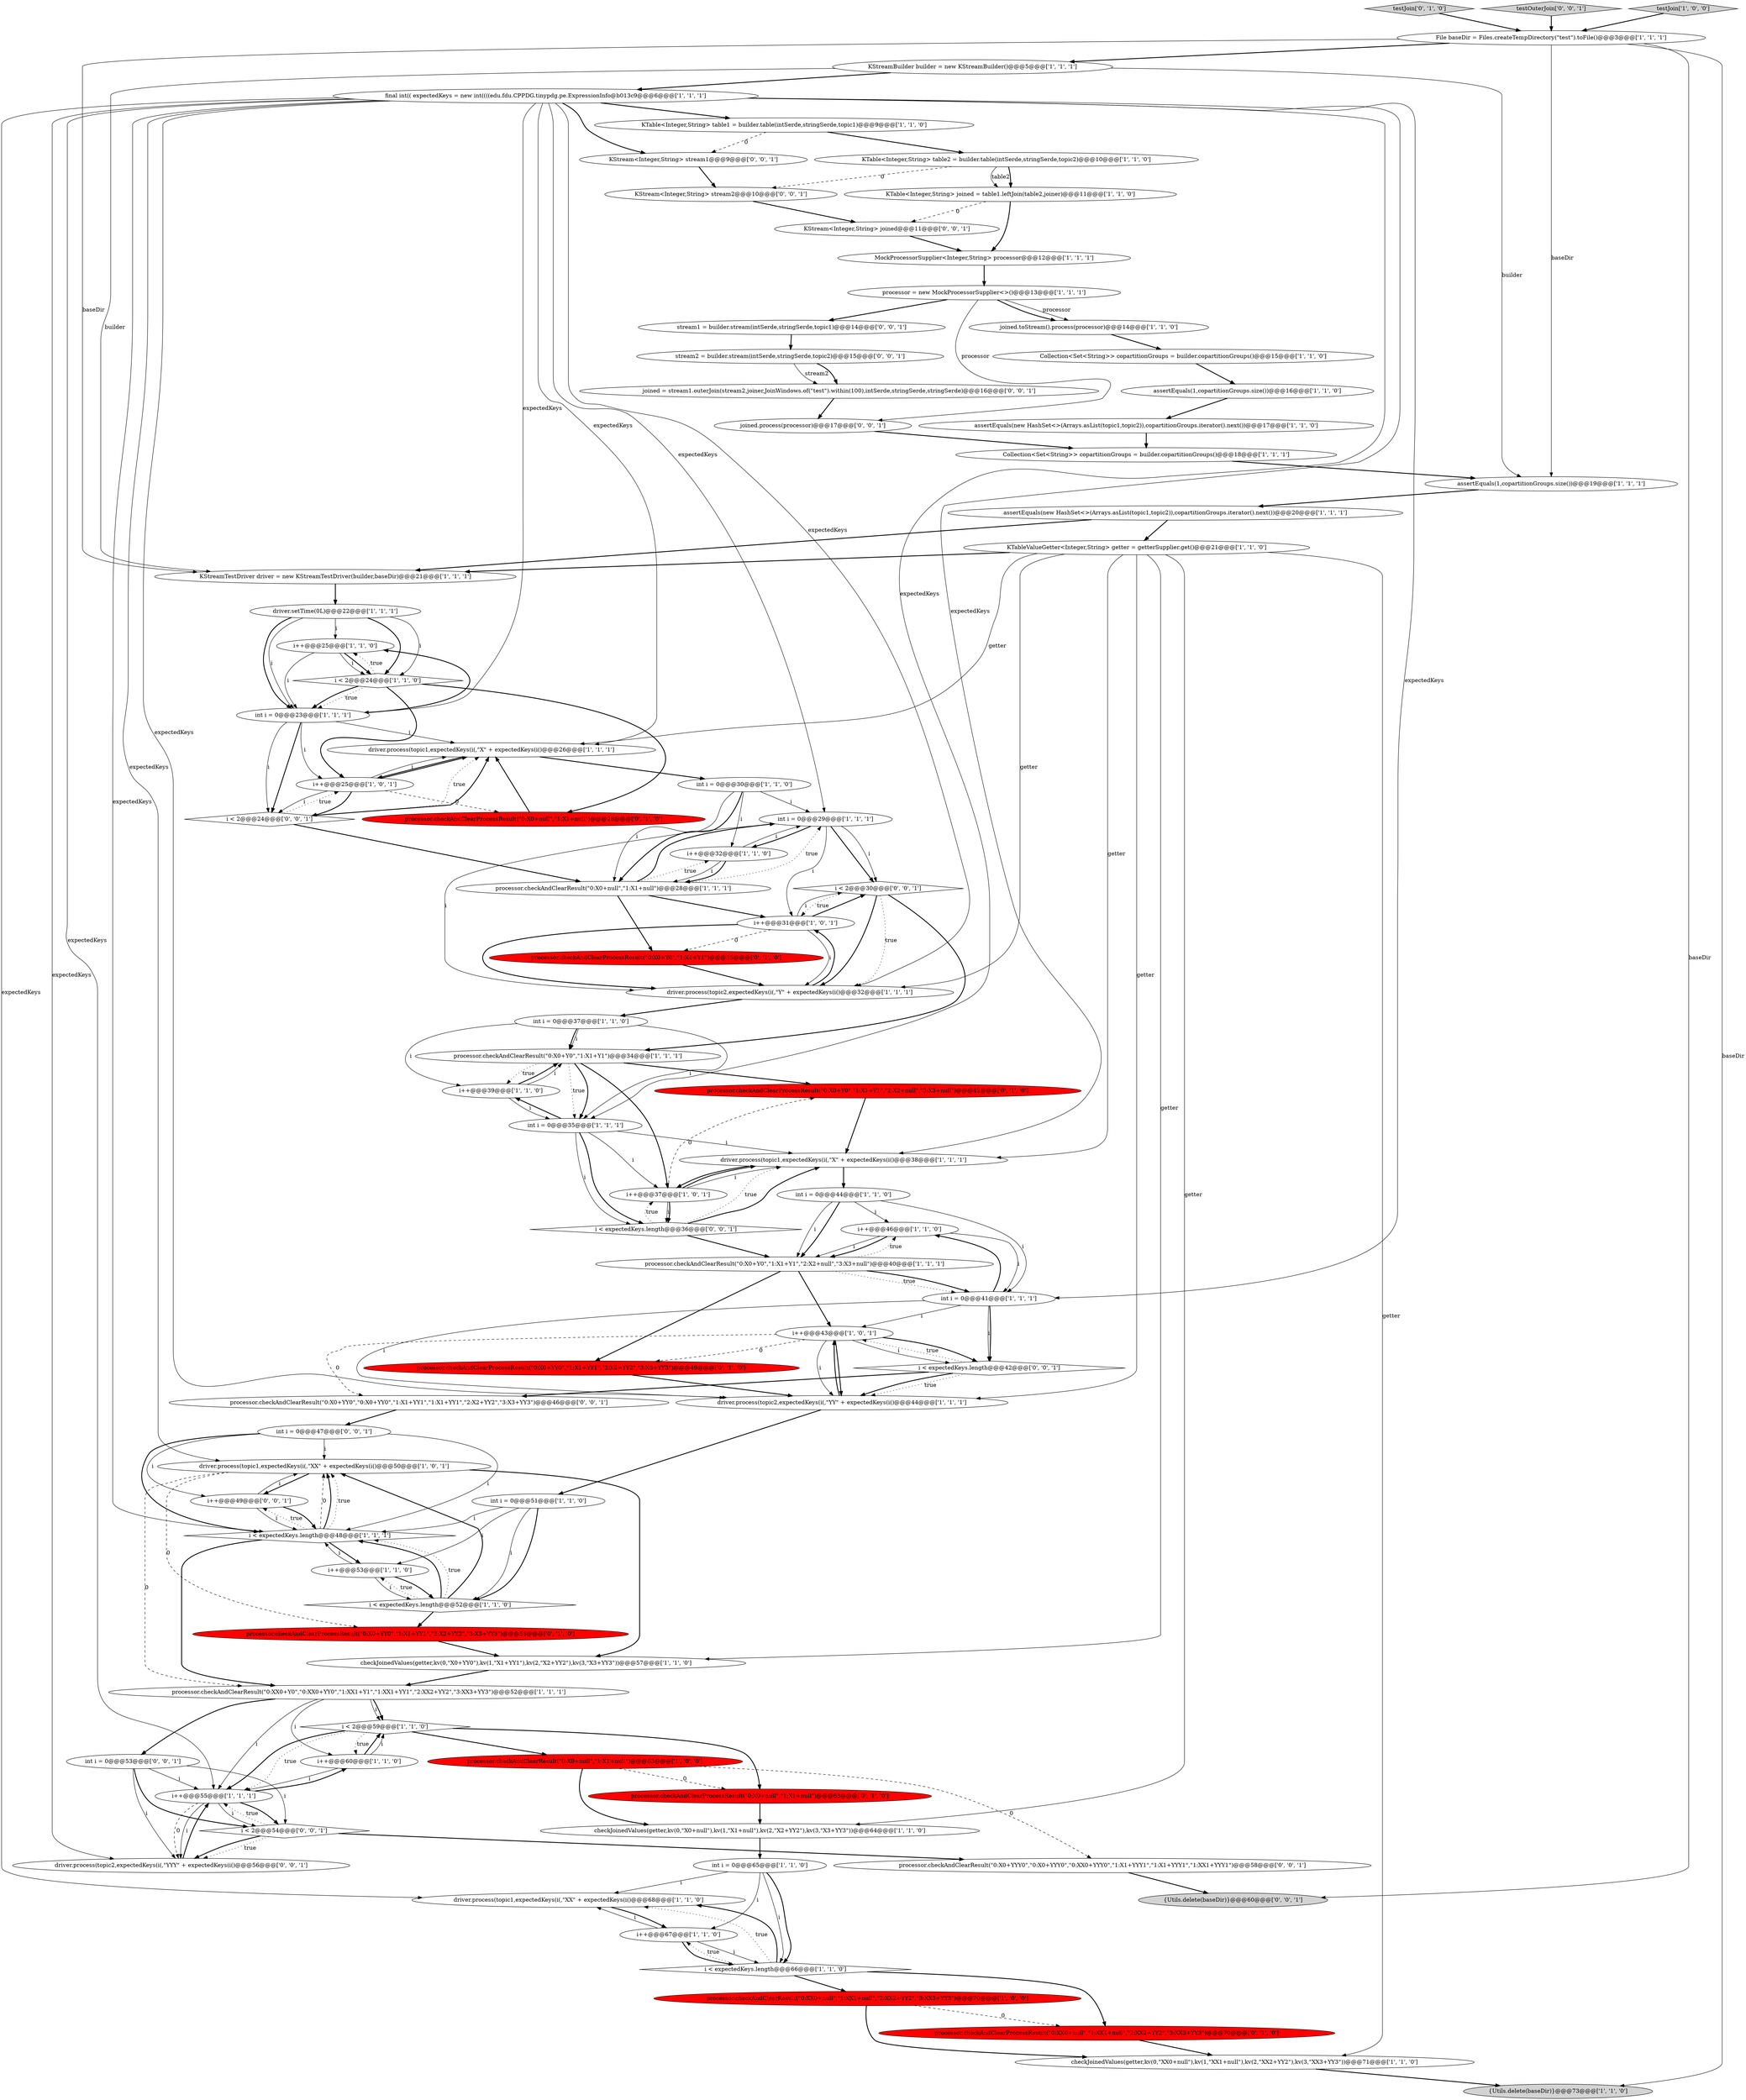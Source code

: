 digraph {
61 [style = filled, label = "processor.checkAndClearProcessResult(\"0:X0+Y0\",\"1:X1+Y1\",\"2:X2+null\",\"3:X3+null\")@@@42@@@['0', '1', '0']", fillcolor = red, shape = ellipse image = "AAA1AAABBB2BBB"];
65 [style = filled, label = "processor.checkAndClearProcessResult(\"0:XX0+null\",\"1:XX1+null\",\"2:XX2+YY2\",\"3:XX3+YY3\")@@@70@@@['0', '1', '0']", fillcolor = red, shape = ellipse image = "AAA1AAABBB2BBB"];
50 [style = filled, label = "int i = 0@@@30@@@['1', '1', '0']", fillcolor = white, shape = ellipse image = "AAA0AAABBB1BBB"];
41 [style = filled, label = "KStreamBuilder builder = new KStreamBuilder()@@@5@@@['1', '1', '1']", fillcolor = white, shape = ellipse image = "AAA0AAABBB1BBB"];
71 [style = filled, label = "i < 2@@@30@@@['0', '0', '1']", fillcolor = white, shape = diamond image = "AAA0AAABBB3BBB"];
57 [style = filled, label = "KTable<Integer,String> table2 = builder.table(intSerde,stringSerde,topic2)@@@10@@@['1', '1', '0']", fillcolor = white, shape = ellipse image = "AAA0AAABBB1BBB"];
70 [style = filled, label = "int i = 0@@@47@@@['0', '0', '1']", fillcolor = white, shape = ellipse image = "AAA0AAABBB3BBB"];
39 [style = filled, label = "int i = 0@@@29@@@['1', '1', '1']", fillcolor = white, shape = ellipse image = "AAA0AAABBB1BBB"];
52 [style = filled, label = "i++@@@31@@@['1', '0', '1']", fillcolor = white, shape = ellipse image = "AAA0AAABBB1BBB"];
7 [style = filled, label = "int i = 0@@@37@@@['1', '1', '0']", fillcolor = white, shape = ellipse image = "AAA0AAABBB1BBB"];
79 [style = filled, label = "i < expectedKeys.length@@@42@@@['0', '0', '1']", fillcolor = white, shape = diamond image = "AAA0AAABBB3BBB"];
29 [style = filled, label = "assertEquals(new HashSet<>(Arrays.asList(topic1,topic2)),copartitionGroups.iterator().next())@@@17@@@['1', '1', '0']", fillcolor = white, shape = ellipse image = "AAA0AAABBB1BBB"];
67 [style = filled, label = "processor.checkAndClearProcessResult(\"0:X0+Y0\",\"1:X1+Y1\")@@@35@@@['0', '1', '0']", fillcolor = red, shape = ellipse image = "AAA1AAABBB2BBB"];
59 [style = filled, label = "driver.process(topic1,expectedKeys(i(,\"XX\" + expectedKeys(i()@@@50@@@['1', '0', '1']", fillcolor = white, shape = ellipse image = "AAA0AAABBB1BBB"];
47 [style = filled, label = "i++@@@32@@@['1', '1', '0']", fillcolor = white, shape = ellipse image = "AAA0AAABBB1BBB"];
9 [style = filled, label = "Collection<Set<String>> copartitionGroups = builder.copartitionGroups()@@@18@@@['1', '1', '1']", fillcolor = white, shape = ellipse image = "AAA0AAABBB1BBB"];
62 [style = filled, label = "testJoin['0', '1', '0']", fillcolor = lightgray, shape = diamond image = "AAA0AAABBB2BBB"];
28 [style = filled, label = "File baseDir = Files.createTempDirectory(\"test\").toFile()@@@3@@@['1', '1', '1']", fillcolor = white, shape = ellipse image = "AAA0AAABBB1BBB"];
3 [style = filled, label = "KTableValueGetter<Integer,String> getter = getterSupplier.get()@@@21@@@['1', '1', '0']", fillcolor = white, shape = ellipse image = "AAA0AAABBB1BBB"];
51 [style = filled, label = "KTable<Integer,String> joined = table1.leftJoin(table2,joiner)@@@11@@@['1', '1', '0']", fillcolor = white, shape = ellipse image = "AAA0AAABBB1BBB"];
30 [style = filled, label = "i < 2@@@59@@@['1', '1', '0']", fillcolor = white, shape = diamond image = "AAA0AAABBB1BBB"];
24 [style = filled, label = "processor.checkAndClearResult(\"0:X0+Y0\",\"1:X1+Y1\")@@@34@@@['1', '1', '1']", fillcolor = white, shape = ellipse image = "AAA0AAABBB1BBB"];
64 [style = filled, label = "processor.checkAndClearProcessResult(\"0:X0+YY0\",\"1:X1+YY1\",\"2:X2+YY2\",\"3:X3+YY3\")@@@56@@@['0', '1', '0']", fillcolor = red, shape = ellipse image = "AAA1AAABBB2BBB"];
26 [style = filled, label = "i++@@@53@@@['1', '1', '0']", fillcolor = white, shape = ellipse image = "AAA0AAABBB1BBB"];
60 [style = filled, label = "driver.process(topic1,expectedKeys(i(,\"XX\" + expectedKeys(i()@@@68@@@['1', '1', '0']", fillcolor = white, shape = ellipse image = "AAA0AAABBB1BBB"];
63 [style = filled, label = "processor.checkAndClearProcessResult(\"0:X0+null\",\"1:X1+null\")@@@28@@@['0', '1', '0']", fillcolor = red, shape = ellipse image = "AAA1AAABBB2BBB"];
80 [style = filled, label = "i < 2@@@24@@@['0', '0', '1']", fillcolor = white, shape = diamond image = "AAA0AAABBB3BBB"];
53 [style = filled, label = "driver.process(topic1,expectedKeys(i(,\"X\" + expectedKeys(i()@@@38@@@['1', '1', '1']", fillcolor = white, shape = ellipse image = "AAA0AAABBB1BBB"];
17 [style = filled, label = "i < expectedKeys.length@@@66@@@['1', '1', '0']", fillcolor = white, shape = diamond image = "AAA0AAABBB1BBB"];
8 [style = filled, label = "{Utils.delete(baseDir)}@@@73@@@['1', '1', '0']", fillcolor = lightgray, shape = ellipse image = "AAA0AAABBB1BBB"];
5 [style = filled, label = "assertEquals(1,copartitionGroups.size())@@@19@@@['1', '1', '1']", fillcolor = white, shape = ellipse image = "AAA0AAABBB1BBB"];
76 [style = filled, label = "KStream<Integer,String> stream2@@@10@@@['0', '0', '1']", fillcolor = white, shape = ellipse image = "AAA0AAABBB3BBB"];
15 [style = filled, label = "i++@@@46@@@['1', '1', '0']", fillcolor = white, shape = ellipse image = "AAA0AAABBB1BBB"];
23 [style = filled, label = "i++@@@25@@@['1', '0', '1']", fillcolor = white, shape = ellipse image = "AAA0AAABBB1BBB"];
27 [style = filled, label = "checkJoinedValues(getter,kv(0,\"X0+YY0\"),kv(1,\"X1+YY1\"),kv(2,\"X2+YY2\"),kv(3,\"X3+YY3\"))@@@57@@@['1', '1', '0']", fillcolor = white, shape = ellipse image = "AAA0AAABBB1BBB"];
84 [style = filled, label = "joined = stream1.outerJoin(stream2,joiner,JoinWindows.of(\"test\").within(100),intSerde,stringSerde,stringSerde)@@@16@@@['0', '0', '1']", fillcolor = white, shape = ellipse image = "AAA0AAABBB3BBB"];
49 [style = filled, label = "driver.process(topic1,expectedKeys(i(,\"X\" + expectedKeys(i()@@@26@@@['1', '1', '1']", fillcolor = white, shape = ellipse image = "AAA0AAABBB1BBB"];
87 [style = filled, label = "driver.process(topic2,expectedKeys(i(,\"YYY\" + expectedKeys(i()@@@56@@@['0', '0', '1']", fillcolor = white, shape = ellipse image = "AAA0AAABBB3BBB"];
86 [style = filled, label = "i < 2@@@54@@@['0', '0', '1']", fillcolor = white, shape = diamond image = "AAA0AAABBB3BBB"];
34 [style = filled, label = "final int(( expectedKeys = new int((((edu.fdu.CPPDG.tinypdg.pe.ExpressionInfo@b013c9@@@6@@@['1', '1', '1']", fillcolor = white, shape = ellipse image = "AAA0AAABBB1BBB"];
25 [style = filled, label = "i++@@@39@@@['1', '1', '0']", fillcolor = white, shape = ellipse image = "AAA0AAABBB1BBB"];
12 [style = filled, label = "i++@@@25@@@['1', '1', '0']", fillcolor = white, shape = ellipse image = "AAA0AAABBB1BBB"];
78 [style = filled, label = "testOuterJoin['0', '0', '1']", fillcolor = lightgray, shape = diamond image = "AAA0AAABBB3BBB"];
58 [style = filled, label = "i < 2@@@24@@@['1', '1', '0']", fillcolor = white, shape = diamond image = "AAA0AAABBB1BBB"];
35 [style = filled, label = "processor.checkAndClearResult(\"0:XX0+Y0\",\"0:XX0+YY0\",\"1:XX1+Y1\",\"1:XX1+YY1\",\"2:XX2+YY2\",\"3:XX3+YY3\")@@@52@@@['1', '1', '1']", fillcolor = white, shape = ellipse image = "AAA0AAABBB1BBB"];
44 [style = filled, label = "i++@@@67@@@['1', '1', '0']", fillcolor = white, shape = ellipse image = "AAA0AAABBB1BBB"];
88 [style = filled, label = "stream2 = builder.stream(intSerde,stringSerde,topic2)@@@15@@@['0', '0', '1']", fillcolor = white, shape = ellipse image = "AAA0AAABBB3BBB"];
20 [style = filled, label = "int i = 0@@@44@@@['1', '1', '0']", fillcolor = white, shape = ellipse image = "AAA0AAABBB1BBB"];
54 [style = filled, label = "Collection<Set<String>> copartitionGroups = builder.copartitionGroups()@@@15@@@['1', '1', '0']", fillcolor = white, shape = ellipse image = "AAA0AAABBB1BBB"];
18 [style = filled, label = "processor = new MockProcessorSupplier<>()@@@13@@@['1', '1', '1']", fillcolor = white, shape = ellipse image = "AAA0AAABBB1BBB"];
10 [style = filled, label = "processor.checkAndClearResult(\"0:X0+null\",\"1:X1+null\")@@@63@@@['1', '0', '0']", fillcolor = red, shape = ellipse image = "AAA1AAABBB1BBB"];
66 [style = filled, label = "processor.checkAndClearProcessResult(\"0:X0+YY0\",\"1:X1+YY1\",\"2:X2+YY2\",\"3:X3+YY3\")@@@49@@@['0', '1', '0']", fillcolor = red, shape = ellipse image = "AAA1AAABBB2BBB"];
19 [style = filled, label = "int i = 0@@@51@@@['1', '1', '0']", fillcolor = white, shape = ellipse image = "AAA0AAABBB1BBB"];
37 [style = filled, label = "processor.checkAndClearResult(\"0:XX0+null\",\"1:XX1+null\",\"2:XX2+YY2\",\"3:XX3+YY3\")@@@70@@@['1', '0', '0']", fillcolor = red, shape = ellipse image = "AAA1AAABBB1BBB"];
13 [style = filled, label = "checkJoinedValues(getter,kv(0,\"XX0+null\"),kv(1,\"XX1+null\"),kv(2,\"XX2+YY2\"),kv(3,\"XX3+YY3\"))@@@71@@@['1', '1', '0']", fillcolor = white, shape = ellipse image = "AAA0AAABBB1BBB"];
74 [style = filled, label = "joined.process(processor)@@@17@@@['0', '0', '1']", fillcolor = white, shape = ellipse image = "AAA0AAABBB3BBB"];
32 [style = filled, label = "processor.checkAndClearResult(\"0:X0+Y0\",\"1:X1+Y1\",\"2:X2+null\",\"3:X3+null\")@@@40@@@['1', '1', '1']", fillcolor = white, shape = ellipse image = "AAA0AAABBB1BBB"];
77 [style = filled, label = "stream1 = builder.stream(intSerde,stringSerde,topic1)@@@14@@@['0', '0', '1']", fillcolor = white, shape = ellipse image = "AAA0AAABBB3BBB"];
1 [style = filled, label = "processor.checkAndClearResult(\"0:X0+null\",\"1:X1+null\")@@@28@@@['1', '1', '1']", fillcolor = white, shape = ellipse image = "AAA0AAABBB1BBB"];
55 [style = filled, label = "i++@@@60@@@['1', '1', '0']", fillcolor = white, shape = ellipse image = "AAA0AAABBB1BBB"];
6 [style = filled, label = "driver.setTime(0L)@@@22@@@['1', '1', '1']", fillcolor = white, shape = ellipse image = "AAA0AAABBB1BBB"];
16 [style = filled, label = "int i = 0@@@35@@@['1', '1', '1']", fillcolor = white, shape = ellipse image = "AAA0AAABBB1BBB"];
36 [style = filled, label = "assertEquals(1,copartitionGroups.size())@@@16@@@['1', '1', '0']", fillcolor = white, shape = ellipse image = "AAA0AAABBB1BBB"];
31 [style = filled, label = "int i = 0@@@23@@@['1', '1', '1']", fillcolor = white, shape = ellipse image = "AAA0AAABBB1BBB"];
83 [style = filled, label = "i < expectedKeys.length@@@36@@@['0', '0', '1']", fillcolor = white, shape = diamond image = "AAA0AAABBB3BBB"];
45 [style = filled, label = "i++@@@55@@@['1', '1', '1']", fillcolor = white, shape = ellipse image = "AAA0AAABBB1BBB"];
73 [style = filled, label = "i++@@@49@@@['0', '0', '1']", fillcolor = white, shape = ellipse image = "AAA0AAABBB3BBB"];
38 [style = filled, label = "testJoin['1', '0', '0']", fillcolor = lightgray, shape = diamond image = "AAA0AAABBB1BBB"];
4 [style = filled, label = "driver.process(topic2,expectedKeys(i(,\"Y\" + expectedKeys(i()@@@32@@@['1', '1', '1']", fillcolor = white, shape = ellipse image = "AAA0AAABBB1BBB"];
14 [style = filled, label = "joined.toStream().process(processor)@@@14@@@['1', '1', '0']", fillcolor = white, shape = ellipse image = "AAA0AAABBB1BBB"];
11 [style = filled, label = "int i = 0@@@65@@@['1', '1', '0']", fillcolor = white, shape = ellipse image = "AAA0AAABBB1BBB"];
40 [style = filled, label = "i < expectedKeys.length@@@48@@@['1', '1', '1']", fillcolor = white, shape = diamond image = "AAA0AAABBB1BBB"];
81 [style = filled, label = "KStream<Integer,String> joined@@@11@@@['0', '0', '1']", fillcolor = white, shape = ellipse image = "AAA0AAABBB3BBB"];
22 [style = filled, label = "assertEquals(new HashSet<>(Arrays.asList(topic1,topic2)),copartitionGroups.iterator().next())@@@20@@@['1', '1', '1']", fillcolor = white, shape = ellipse image = "AAA0AAABBB1BBB"];
0 [style = filled, label = "checkJoinedValues(getter,kv(0,\"X0+null\"),kv(1,\"X1+null\"),kv(2,\"X2+YY2\"),kv(3,\"X3+YY3\"))@@@64@@@['1', '1', '0']", fillcolor = white, shape = ellipse image = "AAA0AAABBB1BBB"];
69 [style = filled, label = "processor.checkAndClearResult(\"0:X0+YY0\",\"0:X0+YY0\",\"1:X1+YY1\",\"1:X1+YY1\",\"2:X2+YY2\",\"3:X3+YY3\")@@@46@@@['0', '0', '1']", fillcolor = white, shape = ellipse image = "AAA0AAABBB3BBB"];
43 [style = filled, label = "int i = 0@@@41@@@['1', '1', '1']", fillcolor = white, shape = ellipse image = "AAA0AAABBB1BBB"];
2 [style = filled, label = "driver.process(topic2,expectedKeys(i(,\"YY\" + expectedKeys(i()@@@44@@@['1', '1', '1']", fillcolor = white, shape = ellipse image = "AAA0AAABBB1BBB"];
48 [style = filled, label = "i++@@@37@@@['1', '0', '1']", fillcolor = white, shape = ellipse image = "AAA0AAABBB1BBB"];
85 [style = filled, label = "int i = 0@@@53@@@['0', '0', '1']", fillcolor = white, shape = ellipse image = "AAA0AAABBB3BBB"];
21 [style = filled, label = "KTable<Integer,String> table1 = builder.table(intSerde,stringSerde,topic1)@@@9@@@['1', '1', '0']", fillcolor = white, shape = ellipse image = "AAA0AAABBB1BBB"];
72 [style = filled, label = "KStream<Integer,String> stream1@@@9@@@['0', '0', '1']", fillcolor = white, shape = ellipse image = "AAA0AAABBB3BBB"];
56 [style = filled, label = "i < expectedKeys.length@@@52@@@['1', '1', '0']", fillcolor = white, shape = diamond image = "AAA0AAABBB1BBB"];
42 [style = filled, label = "MockProcessorSupplier<Integer,String> processor@@@12@@@['1', '1', '1']", fillcolor = white, shape = ellipse image = "AAA0AAABBB1BBB"];
46 [style = filled, label = "KStreamTestDriver driver = new KStreamTestDriver(builder,baseDir)@@@21@@@['1', '1', '1']", fillcolor = white, shape = ellipse image = "AAA0AAABBB1BBB"];
82 [style = filled, label = "{Utils.delete(baseDir)}@@@60@@@['0', '0', '1']", fillcolor = lightgray, shape = ellipse image = "AAA0AAABBB3BBB"];
68 [style = filled, label = "processor.checkAndClearProcessResult(\"0:X0+null\",\"1:X1+null\")@@@63@@@['0', '1', '0']", fillcolor = red, shape = ellipse image = "AAA1AAABBB2BBB"];
33 [style = filled, label = "i++@@@43@@@['1', '0', '1']", fillcolor = white, shape = ellipse image = "AAA0AAABBB1BBB"];
75 [style = filled, label = "processor.checkAndClearResult(\"0:X0+YYY0\",\"0:X0+YYY0\",\"0:XX0+YYY0\",\"1:X1+YYY1\",\"1:X1+YYY1\",\"1:XX1+YYY1\")@@@58@@@['0', '0', '1']", fillcolor = white, shape = ellipse image = "AAA0AAABBB3BBB"];
87->45 [style = bold, label=""];
1->67 [style = bold, label=""];
1->39 [style = dotted, label="true"];
34->43 [style = solid, label="expectedKeys"];
28->8 [style = solid, label="baseDir"];
32->43 [style = dotted, label="true"];
83->32 [style = bold, label=""];
77->88 [style = bold, label=""];
56->64 [style = bold, label=""];
52->71 [style = bold, label=""];
24->25 [style = dotted, label="true"];
36->29 [style = bold, label=""];
45->87 [style = solid, label="i"];
71->52 [style = dotted, label="true"];
31->23 [style = solid, label="i"];
11->17 [style = solid, label="i"];
79->33 [style = dotted, label="true"];
86->75 [style = bold, label=""];
88->84 [style = solid, label="stream2"];
48->83 [style = bold, label=""];
50->47 [style = solid, label="i"];
58->12 [style = dotted, label="true"];
30->55 [style = dotted, label="true"];
15->43 [style = solid, label="i"];
85->45 [style = solid, label="i"];
85->86 [style = bold, label=""];
48->53 [style = solid, label="i"];
80->49 [style = bold, label=""];
34->59 [style = solid, label="expectedKeys"];
26->56 [style = bold, label=""];
68->0 [style = bold, label=""];
7->16 [style = solid, label="i"];
19->56 [style = solid, label="i"];
45->87 [style = dashed, label="0"];
31->80 [style = solid, label="i"];
57->51 [style = solid, label="table2"];
34->72 [style = bold, label=""];
25->16 [style = solid, label="i"];
18->74 [style = solid, label="processor"];
11->44 [style = solid, label="i"];
70->73 [style = solid, label="i"];
83->53 [style = dotted, label="true"];
67->4 [style = bold, label=""];
40->73 [style = dotted, label="true"];
59->35 [style = dashed, label="0"];
76->81 [style = bold, label=""];
71->24 [style = bold, label=""];
33->2 [style = solid, label="i"];
9->5 [style = bold, label=""];
40->26 [style = bold, label=""];
73->40 [style = bold, label=""];
21->72 [style = dashed, label="0"];
74->9 [style = bold, label=""];
39->47 [style = bold, label=""];
47->1 [style = solid, label="i"];
26->56 [style = solid, label="i"];
83->48 [style = dotted, label="true"];
6->12 [style = solid, label="i"];
10->68 [style = dashed, label="0"];
44->60 [style = solid, label="i"];
16->83 [style = bold, label=""];
53->48 [style = bold, label=""];
32->15 [style = dotted, label="true"];
12->31 [style = solid, label="i"];
64->27 [style = bold, label=""];
23->49 [style = bold, label=""];
3->46 [style = bold, label=""];
79->69 [style = bold, label=""];
22->46 [style = bold, label=""];
35->30 [style = solid, label="i"];
40->59 [style = dashed, label="0"];
31->49 [style = solid, label="i"];
57->51 [style = bold, label=""];
38->28 [style = bold, label=""];
59->73 [style = bold, label=""];
3->27 [style = solid, label="getter"];
55->45 [style = solid, label="i"];
52->71 [style = solid, label="i"];
46->6 [style = bold, label=""];
52->67 [style = dashed, label="0"];
3->2 [style = solid, label="getter"];
53->20 [style = bold, label=""];
18->14 [style = solid, label="processor"];
15->32 [style = solid, label="i"];
7->24 [style = solid, label="i"];
16->48 [style = solid, label="i"];
17->65 [style = bold, label=""];
17->37 [style = bold, label=""];
30->68 [style = bold, label=""];
44->17 [style = bold, label=""];
39->52 [style = solid, label="i"];
19->56 [style = bold, label=""];
11->60 [style = solid, label="i"];
6->31 [style = solid, label="i"];
39->4 [style = solid, label="i"];
58->63 [style = bold, label=""];
25->24 [style = bold, label=""];
7->24 [style = bold, label=""];
45->86 [style = bold, label=""];
66->2 [style = bold, label=""];
33->79 [style = solid, label="i"];
34->40 [style = solid, label="expectedKeys"];
86->87 [style = dotted, label="true"];
10->0 [style = bold, label=""];
73->40 [style = solid, label="i"];
85->87 [style = solid, label="i"];
30->10 [style = bold, label=""];
62->28 [style = bold, label=""];
2->33 [style = bold, label=""];
3->0 [style = solid, label="getter"];
11->17 [style = bold, label=""];
28->46 [style = solid, label="baseDir"];
71->4 [style = dotted, label="true"];
51->42 [style = bold, label=""];
43->79 [style = solid, label="i"];
70->40 [style = bold, label=""];
37->13 [style = bold, label=""];
56->40 [style = bold, label=""];
5->22 [style = bold, label=""];
75->82 [style = bold, label=""];
34->4 [style = solid, label="expectedKeys"];
86->45 [style = dotted, label="true"];
30->45 [style = dotted, label="true"];
88->84 [style = bold, label=""];
20->15 [style = solid, label="i"];
47->1 [style = bold, label=""];
60->44 [style = bold, label=""];
1->39 [style = bold, label=""];
50->39 [style = solid, label="i"];
39->71 [style = solid, label="i"];
24->61 [style = bold, label=""];
20->32 [style = solid, label="i"];
59->27 [style = bold, label=""];
32->66 [style = bold, label=""];
40->35 [style = bold, label=""];
45->55 [style = bold, label=""];
6->58 [style = solid, label="i"];
21->57 [style = bold, label=""];
1->52 [style = bold, label=""];
28->82 [style = solid, label="baseDir"];
17->60 [style = dotted, label="true"];
57->76 [style = dashed, label="0"];
17->60 [style = bold, label=""];
23->80 [style = bold, label=""];
52->4 [style = bold, label=""];
44->17 [style = solid, label="i"];
0->11 [style = bold, label=""];
34->87 [style = solid, label="expectedKeys"];
80->49 [style = dotted, label="true"];
49->23 [style = bold, label=""];
20->43 [style = solid, label="i"];
84->74 [style = bold, label=""];
34->31 [style = solid, label="expectedKeys"];
47->39 [style = solid, label="i"];
40->59 [style = bold, label=""];
56->26 [style = dotted, label="true"];
24->16 [style = dotted, label="true"];
31->12 [style = bold, label=""];
32->33 [style = bold, label=""];
4->7 [style = bold, label=""];
49->50 [style = bold, label=""];
28->41 [style = bold, label=""];
27->35 [style = bold, label=""];
41->5 [style = solid, label="builder"];
3->13 [style = solid, label="getter"];
70->59 [style = solid, label="i"];
18->77 [style = bold, label=""];
79->2 [style = dotted, label="true"];
23->63 [style = dashed, label="0"];
48->61 [style = dashed, label="0"];
33->79 [style = bold, label=""];
58->31 [style = dotted, label="true"];
35->55 [style = solid, label="i"];
34->39 [style = solid, label="expectedKeys"];
55->30 [style = bold, label=""];
83->53 [style = bold, label=""];
54->36 [style = bold, label=""];
58->23 [style = bold, label=""];
56->40 [style = dotted, label="true"];
1->47 [style = dotted, label="true"];
78->28 [style = bold, label=""];
12->58 [style = solid, label="i"];
71->4 [style = bold, label=""];
35->30 [style = bold, label=""];
56->59 [style = bold, label=""];
10->75 [style = dashed, label="0"];
41->34 [style = bold, label=""];
33->2 [style = bold, label=""];
34->21 [style = bold, label=""];
17->44 [style = dotted, label="true"];
33->69 [style = dashed, label="0"];
3->4 [style = solid, label="getter"];
3->53 [style = solid, label="getter"];
42->18 [style = bold, label=""];
2->19 [style = bold, label=""];
41->46 [style = solid, label="builder"];
50->1 [style = solid, label="i"];
34->49 [style = solid, label="expectedKeys"];
48->83 [style = solid, label="i"];
79->2 [style = bold, label=""];
39->71 [style = bold, label=""];
59->64 [style = dashed, label="0"];
29->9 [style = bold, label=""];
63->49 [style = bold, label=""];
23->49 [style = solid, label="i"];
20->32 [style = bold, label=""];
16->25 [style = bold, label=""];
58->31 [style = bold, label=""];
35->45 [style = solid, label="i"];
48->53 [style = bold, label=""];
33->66 [style = dashed, label="0"];
34->45 [style = solid, label="expectedKeys"];
37->65 [style = dashed, label="0"];
32->43 [style = bold, label=""];
16->83 [style = solid, label="i"];
80->23 [style = dotted, label="true"];
19->26 [style = solid, label="i"];
19->40 [style = solid, label="i"];
34->53 [style = solid, label="expectedKeys"];
7->25 [style = solid, label="i"];
51->81 [style = dashed, label="0"];
72->76 [style = bold, label=""];
52->4 [style = solid, label="i"];
86->87 [style = bold, label=""];
22->3 [style = bold, label=""];
14->54 [style = bold, label=""];
24->16 [style = bold, label=""];
3->49 [style = solid, label="getter"];
43->2 [style = solid, label="i"];
81->42 [style = bold, label=""];
61->53 [style = bold, label=""];
23->80 [style = solid, label="i"];
43->79 [style = bold, label=""];
6->31 [style = bold, label=""];
4->52 [style = bold, label=""];
16->53 [style = solid, label="i"];
26->40 [style = solid, label="i"];
35->85 [style = bold, label=""];
43->15 [style = bold, label=""];
45->86 [style = solid, label="i"];
50->1 [style = bold, label=""];
34->60 [style = solid, label="expectedKeys"];
85->86 [style = solid, label="i"];
25->24 [style = solid, label="i"];
40->59 [style = dotted, label="true"];
28->5 [style = solid, label="baseDir"];
80->1 [style = bold, label=""];
34->16 [style = solid, label="expectedKeys"];
34->2 [style = solid, label="expectedKeys"];
43->33 [style = solid, label="i"];
69->70 [style = bold, label=""];
6->58 [style = bold, label=""];
13->8 [style = bold, label=""];
65->13 [style = bold, label=""];
15->32 [style = bold, label=""];
31->80 [style = bold, label=""];
18->14 [style = bold, label=""];
24->48 [style = bold, label=""];
55->30 [style = solid, label="i"];
70->40 [style = solid, label="i"];
30->45 [style = bold, label=""];
12->58 [style = bold, label=""];
73->59 [style = solid, label="i"];
}
